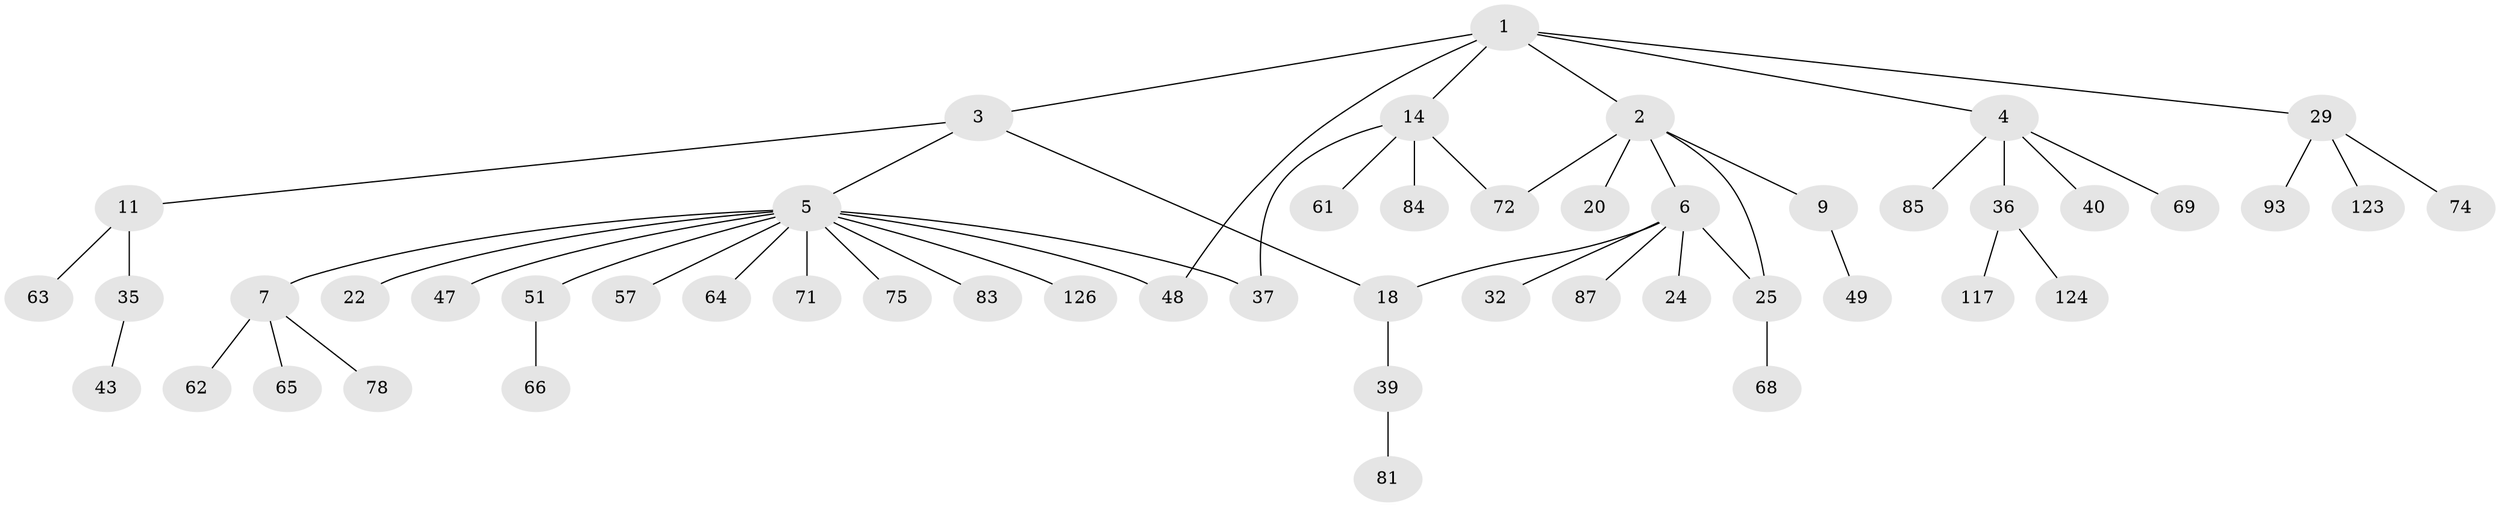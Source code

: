 // original degree distribution, {6: 0.023255813953488372, 4: 0.09302325581395349, 5: 0.031007751937984496, 3: 0.10852713178294573, 8: 0.007751937984496124, 1: 0.4883720930232558, 7: 0.007751937984496124, 2: 0.24031007751937986}
// Generated by graph-tools (version 1.1) at 2025/17/03/04/25 18:17:01]
// undirected, 51 vertices, 55 edges
graph export_dot {
graph [start="1"]
  node [color=gray90,style=filled];
  1;
  2;
  3;
  4 [super="+8+112+27+21"];
  5 [super="+12+13+10"];
  6 [super="+23+55"];
  7 [super="+15"];
  9 [super="+28"];
  11 [super="+33+97"];
  14 [super="+99+109+129+70+30+50"];
  18 [super="+42+31+80"];
  20 [super="+98+118"];
  22 [super="+104+89"];
  24 [super="+92"];
  25 [super="+119+38"];
  29 [super="+54"];
  32 [super="+46"];
  35;
  36;
  37 [super="+122+76"];
  39 [super="+53"];
  40;
  43 [super="+111+52"];
  47;
  48;
  49;
  51 [super="+115+56"];
  57;
  61;
  62;
  63;
  64 [super="+116"];
  65;
  66;
  68 [super="+110"];
  69 [super="+90"];
  71 [super="+125"];
  72 [super="+100"];
  74 [super="+79"];
  75;
  78;
  81;
  83;
  84;
  85;
  87;
  93 [super="+95"];
  117;
  123;
  124;
  126;
  1 -- 2;
  1 -- 3;
  1 -- 4;
  1 -- 14;
  1 -- 29;
  1 -- 48;
  2 -- 6;
  2 -- 9;
  2 -- 20;
  2 -- 25;
  2 -- 72;
  3 -- 5;
  3 -- 11;
  3 -- 18;
  4 -- 40;
  4 -- 69;
  4 -- 85;
  4 -- 36;
  5 -- 7;
  5 -- 64;
  5 -- 71;
  5 -- 75;
  5 -- 83;
  5 -- 51;
  5 -- 22;
  5 -- 48;
  5 -- 37;
  5 -- 57;
  5 -- 126;
  5 -- 47;
  6 -- 24;
  6 -- 32;
  6 -- 87;
  6 -- 18;
  6 -- 25;
  7 -- 62;
  7 -- 65;
  7 -- 78;
  9 -- 49;
  11 -- 35;
  11 -- 63;
  14 -- 84;
  14 -- 37;
  14 -- 72;
  14 -- 61;
  18 -- 39;
  25 -- 68;
  29 -- 74;
  29 -- 123;
  29 -- 93;
  35 -- 43;
  36 -- 117;
  36 -- 124;
  39 -- 81;
  51 -- 66;
}
